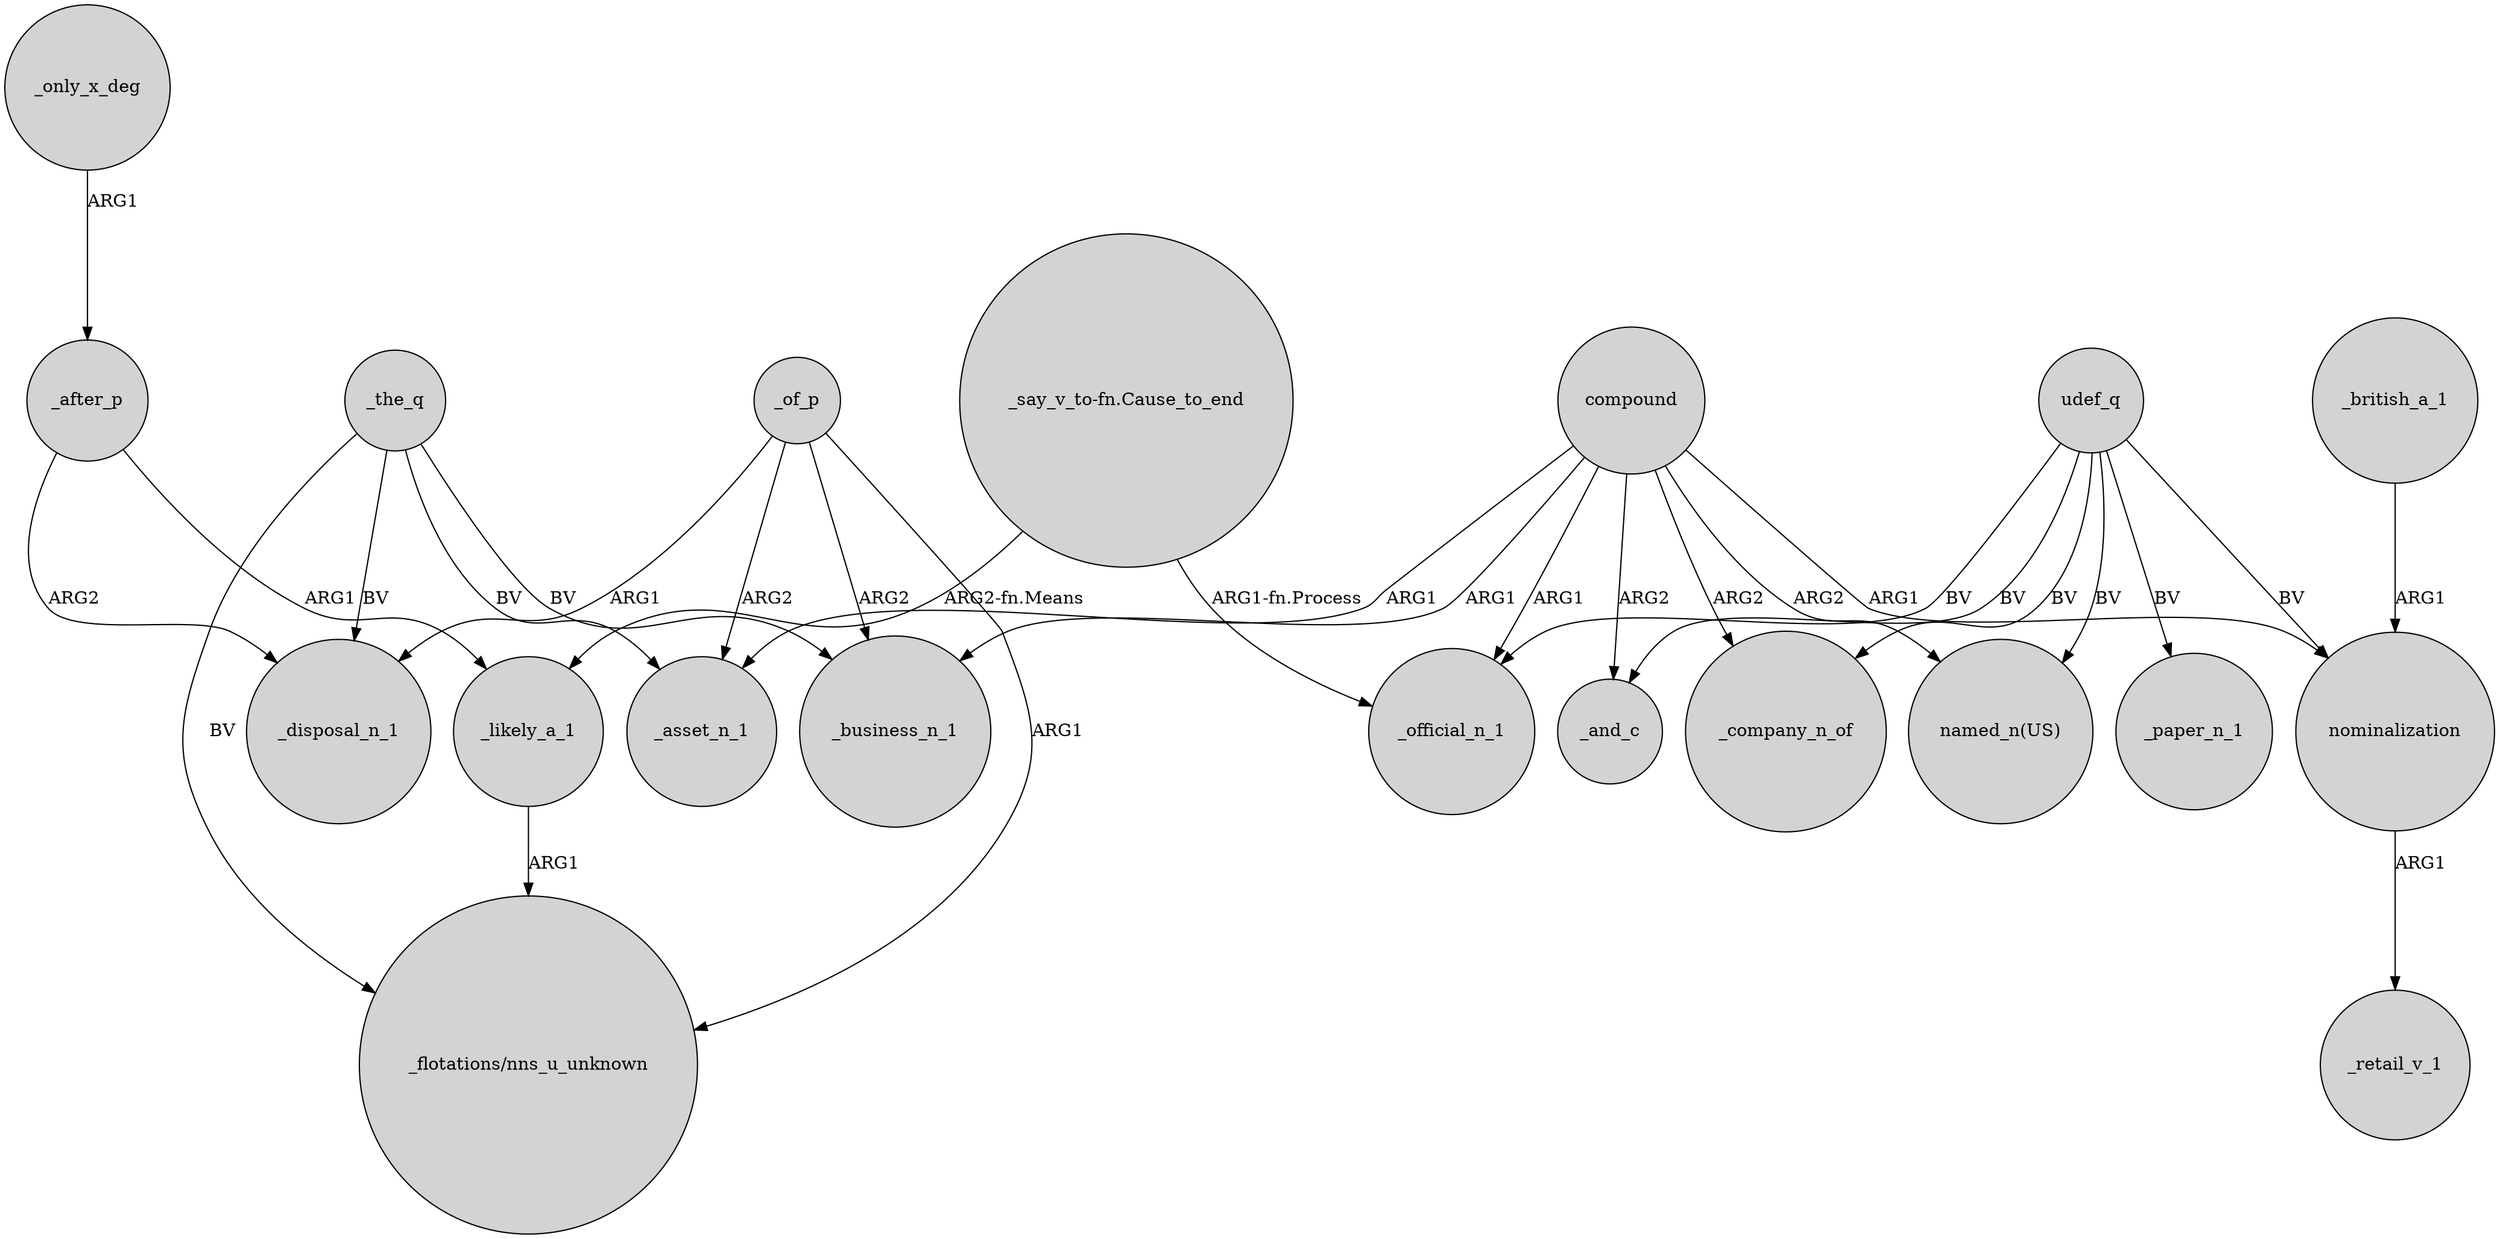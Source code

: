 digraph {
	node [shape=circle style=filled]
	_the_q -> _asset_n_1 [label=BV]
	nominalization -> _retail_v_1 [label=ARG1]
	"_say_v_to-fn.Cause_to_end" -> _official_n_1 [label="ARG1-fn.Process"]
	"_say_v_to-fn.Cause_to_end" -> _likely_a_1 [label="ARG2-fn.Means"]
	udef_q -> _paper_n_1 [label=BV]
	_after_p -> _disposal_n_1 [label=ARG2]
	_the_q -> _disposal_n_1 [label=BV]
	udef_q -> nominalization [label=BV]
	_the_q -> _business_n_1 [label=BV]
	_of_p -> "_flotations/nns_u_unknown" [label=ARG1]
	udef_q -> _and_c [label=BV]
	compound -> _company_n_of [label=ARG2]
	compound -> _and_c [label=ARG2]
	compound -> nominalization [label=ARG1]
	_only_x_deg -> _after_p [label=ARG1]
	_likely_a_1 -> "_flotations/nns_u_unknown" [label=ARG1]
	udef_q -> _company_n_of [label=BV]
	compound -> _official_n_1 [label=ARG1]
	_british_a_1 -> nominalization [label=ARG1]
	compound -> _asset_n_1 [label=ARG1]
	_of_p -> _business_n_1 [label=ARG2]
	_after_p -> _likely_a_1 [label=ARG1]
	udef_q -> _official_n_1 [label=BV]
	_of_p -> _disposal_n_1 [label=ARG1]
	_of_p -> _asset_n_1 [label=ARG2]
	compound -> _business_n_1 [label=ARG1]
	compound -> "named_n(US)" [label=ARG2]
	udef_q -> "named_n(US)" [label=BV]
	_the_q -> "_flotations/nns_u_unknown" [label=BV]
}
